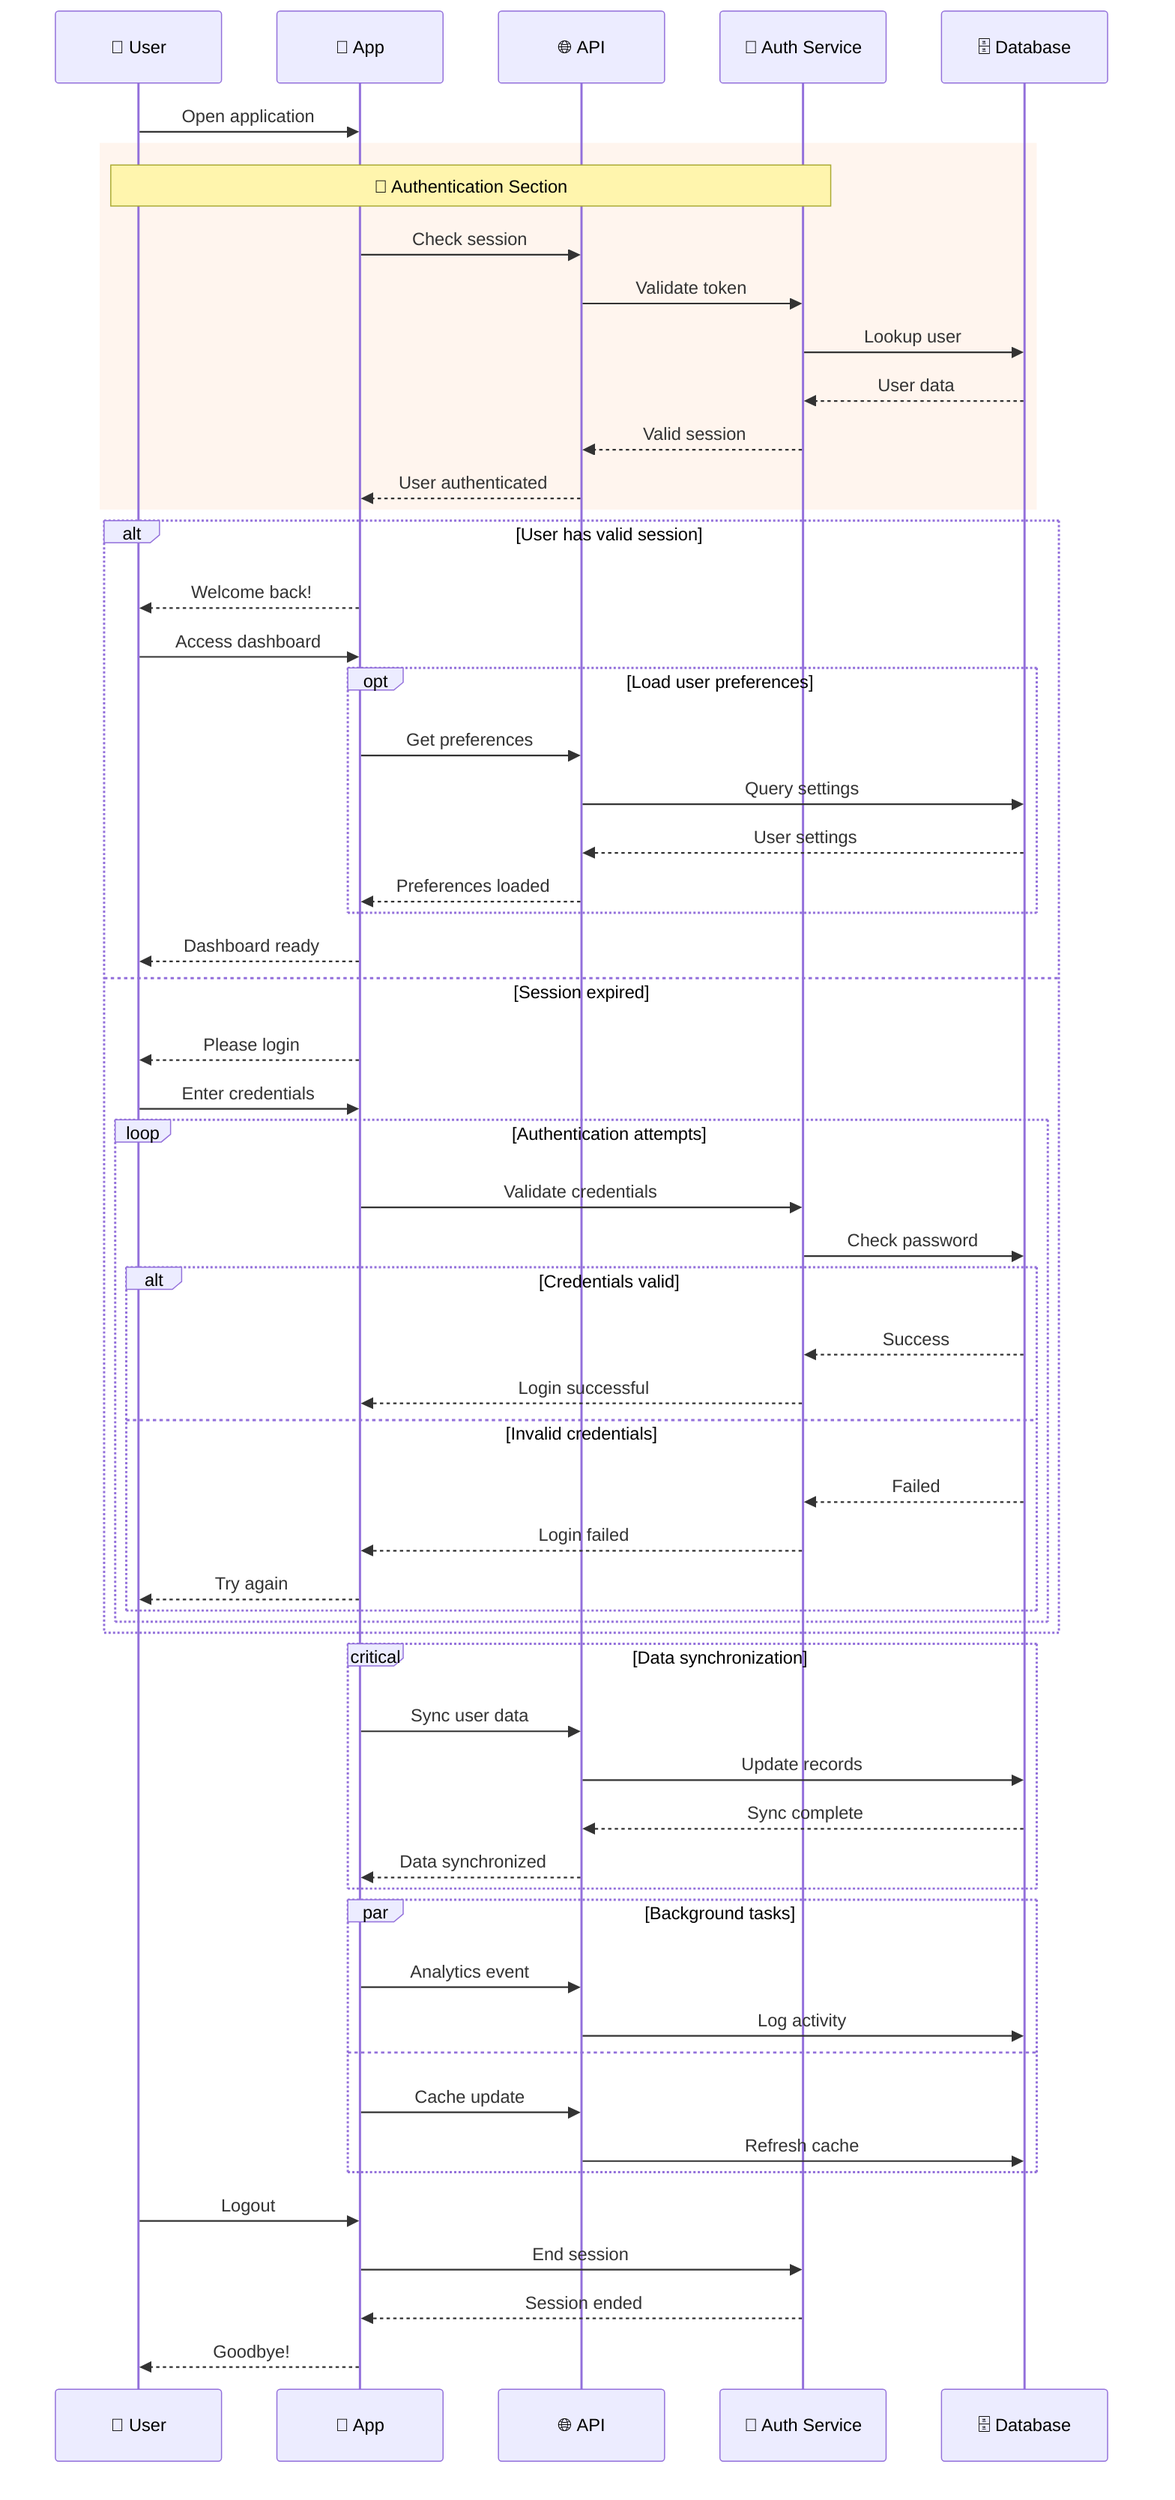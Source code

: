 sequenceDiagram
    participant User as 👤 User
    participant App as 📱 App
    participant API as 🌐 API
    participant Auth as 🔐 Auth Service
    participant DB as 🗄️ Database

    User->>App: Open application
    
    rect rgb(255, 245, 238)
        Note over User, Auth: 🔐 Authentication Section
        App->>API: Check session
        API->>Auth: Validate token
        Auth->>DB: Lookup user
        DB-->>Auth: User data
        Auth-->>API: Valid session
        API-->>App: User authenticated
    end

    alt User has valid session
        App-->>User: Welcome back!
        User->>App: Access dashboard
        
        opt Load user preferences
            App->>API: Get preferences
            API->>DB: Query settings
            DB-->>API: User settings
            API-->>App: Preferences loaded
        end
        
        App-->>User: Dashboard ready
    else Session expired
        App-->>User: Please login
        User->>App: Enter credentials
        
        loop Authentication attempts
            App->>Auth: Validate credentials
            Auth->>DB: Check password
            
            alt Credentials valid
                DB-->>Auth: Success
                Auth-->>App: Login successful
            else Invalid credentials
                DB-->>Auth: Failed
                Auth-->>App: Login failed
                App-->>User: Try again
            end
        end
    end

    critical Data synchronization
        App->>API: Sync user data
        API->>DB: Update records
        DB-->>API: Sync complete
        API-->>App: Data synchronized
    end

    par Background tasks
        App->>API: Analytics event
        API->>DB: Log activity
    and
        App->>API: Cache update
        API->>DB: Refresh cache
    end

    User->>App: Logout
    App->>Auth: End session
    Auth-->>App: Session ended
    App-->>User: Goodbye!